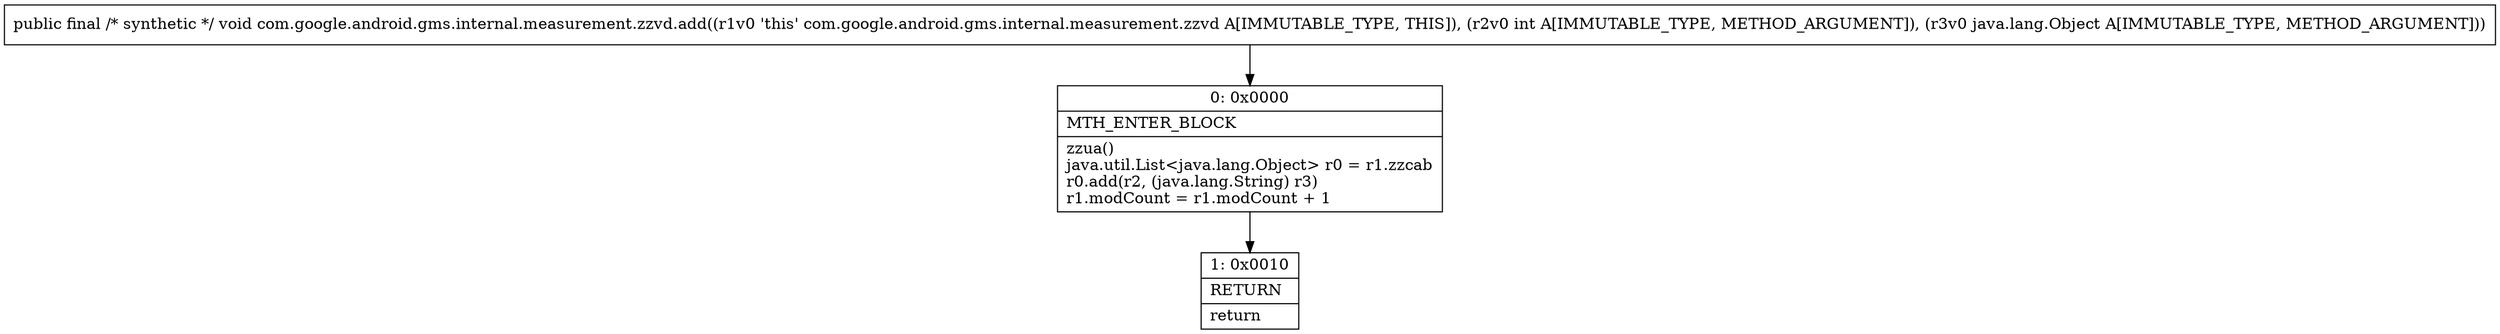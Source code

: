 digraph "CFG forcom.google.android.gms.internal.measurement.zzvd.add(ILjava\/lang\/Object;)V" {
Node_0 [shape=record,label="{0\:\ 0x0000|MTH_ENTER_BLOCK\l|zzua()\ljava.util.List\<java.lang.Object\> r0 = r1.zzcab\lr0.add(r2, (java.lang.String) r3)\lr1.modCount = r1.modCount + 1\l}"];
Node_1 [shape=record,label="{1\:\ 0x0010|RETURN\l|return\l}"];
MethodNode[shape=record,label="{public final \/* synthetic *\/ void com.google.android.gms.internal.measurement.zzvd.add((r1v0 'this' com.google.android.gms.internal.measurement.zzvd A[IMMUTABLE_TYPE, THIS]), (r2v0 int A[IMMUTABLE_TYPE, METHOD_ARGUMENT]), (r3v0 java.lang.Object A[IMMUTABLE_TYPE, METHOD_ARGUMENT])) }"];
MethodNode -> Node_0;
Node_0 -> Node_1;
}

